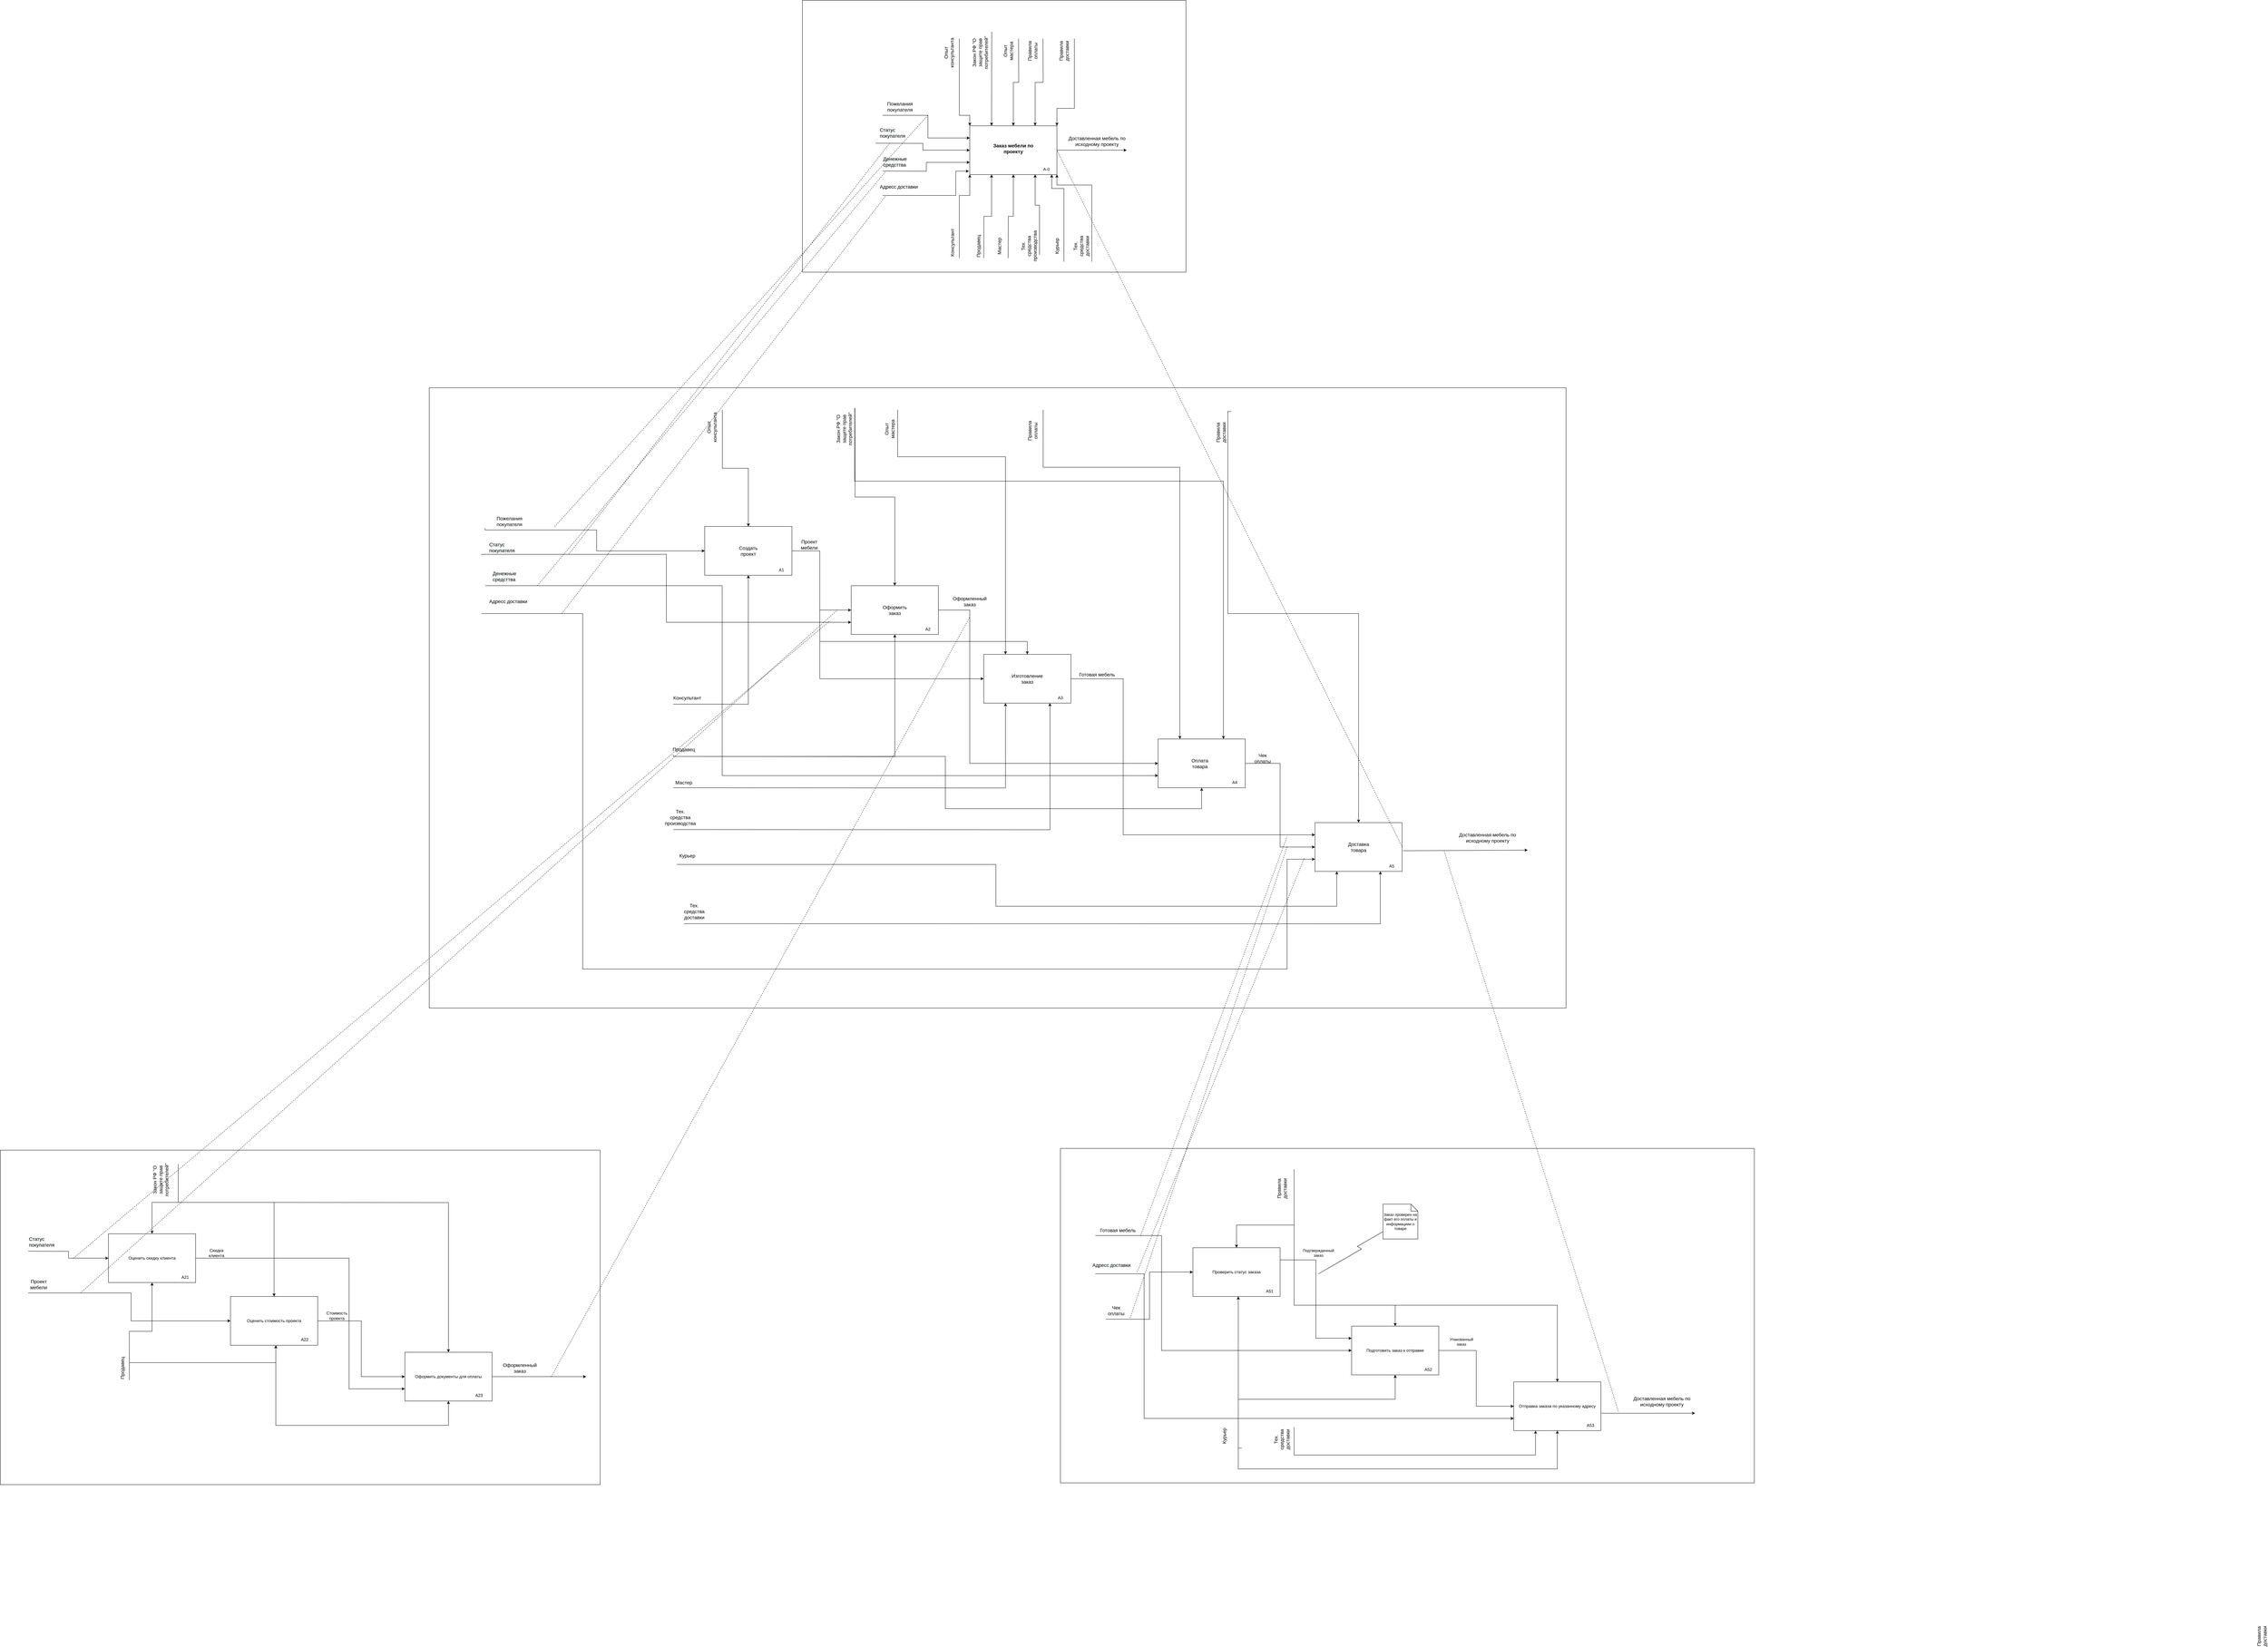 <mxfile version="17.1.3" type="github">
  <diagram id="f18A5wNA2KFybCveOD7d" name="Страница 1">
    <mxGraphModel dx="6826" dy="4059" grid="1" gridSize="10" guides="1" tooltips="1" connect="1" arrows="1" fold="1" page="1" pageScale="1" pageWidth="2336" pageHeight="1654" math="0" shadow="0">
      <root>
        <mxCell id="0" />
        <mxCell id="1" parent="0" />
        <mxCell id="X3EsQ4264umLRHrV6O9Y-74" value="" style="rounded=0;whiteSpace=wrap;html=1;fontSize=11;" parent="1" vertex="1">
          <mxGeometry x="1550" y="2135" width="1990" height="960" as="geometry" />
        </mxCell>
        <mxCell id="X3EsQ4264umLRHrV6O9Y-1" value="" style="rounded=0;whiteSpace=wrap;html=1;fontSize=11;" parent="1" vertex="1">
          <mxGeometry x="810" y="-1160" width="1100" height="780" as="geometry" />
        </mxCell>
        <mxCell id="X3EsQ4264umLRHrV6O9Y-2" value="" style="rounded=0;whiteSpace=wrap;html=1;fontSize=11;" parent="1" vertex="1">
          <mxGeometry x="-260" y="-48" width="3260" height="1780" as="geometry" />
        </mxCell>
        <mxCell id="X3EsQ4264umLRHrV6O9Y-33" value="" style="rounded=0;whiteSpace=wrap;html=1;fontSize=11;" parent="1" vertex="1">
          <mxGeometry x="-1490" y="2140" width="1720" height="960" as="geometry" />
        </mxCell>
        <mxCell id="BAuMj_wbTUl4ss61GLY4-1" value="" style="rounded=0;whiteSpace=wrap;html=1;" parent="1" vertex="1">
          <mxGeometry x="1290" y="-800" width="250" height="140" as="geometry" />
        </mxCell>
        <mxCell id="BAuMj_wbTUl4ss61GLY4-2" value="A-0" style="text;html=1;strokeColor=none;fillColor=none;align=center;verticalAlign=middle;whiteSpace=wrap;rounded=0;" parent="1" vertex="1">
          <mxGeometry x="1480" y="-690" width="60" height="30" as="geometry" />
        </mxCell>
        <mxCell id="BAuMj_wbTUl4ss61GLY4-3" value="&lt;b&gt;&lt;font style=&quot;font-size: 14px&quot;&gt;Заказ мебели по проекту&lt;/font&gt;&lt;/b&gt;" style="text;html=1;strokeColor=none;fillColor=none;align=center;verticalAlign=middle;whiteSpace=wrap;rounded=0;" parent="1" vertex="1">
          <mxGeometry x="1330" y="-750" width="170" height="30" as="geometry" />
        </mxCell>
        <mxCell id="BAuMj_wbTUl4ss61GLY4-4" value="" style="endArrow=classic;html=1;rounded=0;fontSize=14;edgeStyle=orthogonalEdgeStyle;entryX=0;entryY=0.5;entryDx=0;entryDy=0;" parent="1" target="BAuMj_wbTUl4ss61GLY4-22" edge="1">
          <mxGeometry width="50" height="50" relative="1" as="geometry">
            <mxPoint x="-100" y="355" as="sourcePoint" />
            <mxPoint x="450" y="440" as="targetPoint" />
            <Array as="points">
              <mxPoint x="-100" y="360" />
              <mxPoint x="220" y="360" />
              <mxPoint x="220" y="420" />
            </Array>
          </mxGeometry>
        </mxCell>
        <mxCell id="BAuMj_wbTUl4ss61GLY4-5" value="Пожелания покупателя" style="text;html=1;strokeColor=none;fillColor=none;align=center;verticalAlign=middle;whiteSpace=wrap;rounded=0;fontSize=14;" parent="1" vertex="1">
          <mxGeometry x="-70" y="320" width="80" height="30" as="geometry" />
        </mxCell>
        <mxCell id="BAuMj_wbTUl4ss61GLY4-6" value="" style="endArrow=classic;html=1;rounded=0;fontSize=14;entryX=0;entryY=0.75;entryDx=0;entryDy=0;edgeStyle=orthogonalEdgeStyle;" parent="1" target="BAuMj_wbTUl4ss61GLY4-28" edge="1">
          <mxGeometry width="50" height="50" relative="1" as="geometry">
            <mxPoint x="-100" y="520" as="sourcePoint" />
            <mxPoint x="30" y="520" as="targetPoint" />
            <Array as="points">
              <mxPoint x="580" y="520" />
              <mxPoint x="580" y="1065" />
            </Array>
          </mxGeometry>
        </mxCell>
        <mxCell id="BAuMj_wbTUl4ss61GLY4-7" value="&lt;span style=&quot;color: rgb(0 , 0 , 0) ; font-family: &amp;#34;helvetica&amp;#34; ; font-size: 14px ; font-style: normal ; font-weight: 400 ; letter-spacing: normal ; text-align: center ; text-indent: 0px ; text-transform: none ; word-spacing: 0px ; background-color: rgb(248 , 249 , 250) ; display: inline ; float: none&quot;&gt;Денежные средсттва&lt;/span&gt;" style="text;whiteSpace=wrap;html=1;fontSize=14;" parent="1" vertex="1">
          <mxGeometry x="-80" y="470" width="120" height="30" as="geometry" />
        </mxCell>
        <mxCell id="BAuMj_wbTUl4ss61GLY4-8" value="" style="endArrow=classic;html=1;rounded=0;fontSize=14;entryX=0.5;entryY=1;entryDx=0;entryDy=0;edgeStyle=orthogonalEdgeStyle;" parent="1" target="BAuMj_wbTUl4ss61GLY4-23" edge="1">
          <mxGeometry width="50" height="50" relative="1" as="geometry">
            <mxPoint x="440" y="1010" as="sourcePoint" />
            <mxPoint x="488" y="920" as="targetPoint" />
          </mxGeometry>
        </mxCell>
        <mxCell id="BAuMj_wbTUl4ss61GLY4-9" value="Продавец" style="text;html=1;strokeColor=none;fillColor=none;align=center;verticalAlign=middle;whiteSpace=wrap;rounded=0;fontSize=14;rotation=0;" parent="1" vertex="1">
          <mxGeometry x="440" y="975" width="60" height="30" as="geometry" />
        </mxCell>
        <mxCell id="BAuMj_wbTUl4ss61GLY4-10" value="Мастер" style="text;html=1;strokeColor=none;fillColor=none;align=center;verticalAlign=middle;whiteSpace=wrap;rounded=0;fontSize=14;rotation=0;" parent="1" vertex="1">
          <mxGeometry x="440" y="1070" width="60" height="30" as="geometry" />
        </mxCell>
        <mxCell id="BAuMj_wbTUl4ss61GLY4-11" value="" style="endArrow=classic;html=1;rounded=0;fontSize=14;entryX=0.25;entryY=1;entryDx=0;entryDy=0;edgeStyle=orthogonalEdgeStyle;" parent="1" target="BAuMj_wbTUl4ss61GLY4-24" edge="1">
          <mxGeometry width="50" height="50" relative="1" as="geometry">
            <mxPoint x="440" y="1100" as="sourcePoint" />
            <mxPoint x="480" y="1070" as="targetPoint" />
          </mxGeometry>
        </mxCell>
        <mxCell id="BAuMj_wbTUl4ss61GLY4-13" value="" style="endArrow=classic;html=1;rounded=0;fontSize=14;entryX=0.25;entryY=1;entryDx=0;entryDy=0;edgeStyle=orthogonalEdgeStyle;" parent="1" target="BAuMj_wbTUl4ss61GLY4-67" edge="1">
          <mxGeometry width="50" height="50" relative="1" as="geometry">
            <mxPoint x="450" y="1320" as="sourcePoint" />
            <mxPoint x="860" y="1370" as="targetPoint" />
            <Array as="points">
              <mxPoint x="1365" y="1320" />
              <mxPoint x="1365" y="1440" />
              <mxPoint x="2343" y="1440" />
            </Array>
          </mxGeometry>
        </mxCell>
        <mxCell id="BAuMj_wbTUl4ss61GLY4-14" value="Курьер" style="text;html=1;strokeColor=none;fillColor=none;align=center;verticalAlign=middle;whiteSpace=wrap;rounded=0;fontSize=14;rotation=0;" parent="1" vertex="1">
          <mxGeometry x="450" y="1280" width="60" height="30" as="geometry" />
        </mxCell>
        <mxCell id="BAuMj_wbTUl4ss61GLY4-18" value="" style="endArrow=classic;html=1;rounded=0;fontSize=14;entryX=0.25;entryY=0;entryDx=0;entryDy=0;edgeStyle=orthogonalEdgeStyle;" parent="1" target="BAuMj_wbTUl4ss61GLY4-24" edge="1">
          <mxGeometry width="50" height="50" relative="1" as="geometry">
            <mxPoint x="1083" y="15" as="sourcePoint" />
            <mxPoint x="1082.5" y="115" as="targetPoint" />
            <Array as="points">
              <mxPoint x="1083" y="150" />
              <mxPoint x="1393" y="150" />
            </Array>
          </mxGeometry>
        </mxCell>
        <mxCell id="BAuMj_wbTUl4ss61GLY4-19" value="Опыт мастера" style="text;html=1;strokeColor=none;fillColor=none;align=center;verticalAlign=middle;whiteSpace=wrap;rounded=0;fontSize=14;rotation=270;" parent="1" vertex="1">
          <mxGeometry x="1030" y="55" width="60" height="30" as="geometry" />
        </mxCell>
        <mxCell id="BAuMj_wbTUl4ss61GLY4-20" value="" style="endArrow=classic;html=1;rounded=0;fontSize=14;exitX=1.011;exitY=0.576;exitDx=0;exitDy=0;exitPerimeter=0;" parent="1" source="BAuMj_wbTUl4ss61GLY4-67" edge="1">
          <mxGeometry width="50" height="50" relative="1" as="geometry">
            <mxPoint x="2790" y="1278.89" as="sourcePoint" />
            <mxPoint x="2890" y="1278.89" as="targetPoint" />
          </mxGeometry>
        </mxCell>
        <mxCell id="BAuMj_wbTUl4ss61GLY4-21" value="Доставленная мебель по исходному проекту" style="text;html=1;strokeColor=none;fillColor=none;align=center;verticalAlign=middle;whiteSpace=wrap;rounded=0;fontSize=14;" parent="1" vertex="1">
          <mxGeometry x="2680" y="1228.89" width="190" height="28.33" as="geometry" />
        </mxCell>
        <mxCell id="BAuMj_wbTUl4ss61GLY4-22" value="" style="rounded=0;whiteSpace=wrap;html=1;" parent="1" vertex="1">
          <mxGeometry x="530" y="350" width="250" height="140" as="geometry" />
        </mxCell>
        <mxCell id="BAuMj_wbTUl4ss61GLY4-23" value="" style="rounded=0;whiteSpace=wrap;html=1;" parent="1" vertex="1">
          <mxGeometry x="950" y="520" width="250" height="140" as="geometry" />
        </mxCell>
        <mxCell id="BAuMj_wbTUl4ss61GLY4-24" value="" style="rounded=0;whiteSpace=wrap;html=1;" parent="1" vertex="1">
          <mxGeometry x="1330" y="717" width="250" height="140" as="geometry" />
        </mxCell>
        <mxCell id="BAuMj_wbTUl4ss61GLY4-25" value="A1" style="text;html=1;strokeColor=none;fillColor=none;align=center;verticalAlign=middle;whiteSpace=wrap;rounded=0;" parent="1" vertex="1">
          <mxGeometry x="720" y="460" width="60" height="30" as="geometry" />
        </mxCell>
        <mxCell id="BAuMj_wbTUl4ss61GLY4-26" value="A2" style="text;html=1;strokeColor=none;fillColor=none;align=center;verticalAlign=middle;whiteSpace=wrap;rounded=0;" parent="1" vertex="1">
          <mxGeometry x="1140" y="630" width="60" height="30" as="geometry" />
        </mxCell>
        <mxCell id="BAuMj_wbTUl4ss61GLY4-27" value="A3" style="text;html=1;strokeColor=none;fillColor=none;align=center;verticalAlign=middle;whiteSpace=wrap;rounded=0;" parent="1" vertex="1">
          <mxGeometry x="1520" y="827" width="60" height="30" as="geometry" />
        </mxCell>
        <mxCell id="BAuMj_wbTUl4ss61GLY4-28" value="" style="rounded=0;whiteSpace=wrap;html=1;" parent="1" vertex="1">
          <mxGeometry x="1830" y="960" width="250" height="140" as="geometry" />
        </mxCell>
        <mxCell id="BAuMj_wbTUl4ss61GLY4-29" value="A4" style="text;html=1;strokeColor=none;fillColor=none;align=center;verticalAlign=middle;whiteSpace=wrap;rounded=0;" parent="1" vertex="1">
          <mxGeometry x="2020" y="1070" width="60" height="30" as="geometry" />
        </mxCell>
        <mxCell id="BAuMj_wbTUl4ss61GLY4-31" value="" style="endArrow=classic;html=1;rounded=0;fontSize=14;entryX=0;entryY=0.75;entryDx=0;entryDy=0;edgeStyle=orthogonalEdgeStyle;" parent="1" target="BAuMj_wbTUl4ss61GLY4-23" edge="1">
          <mxGeometry width="50" height="50" relative="1" as="geometry">
            <mxPoint x="-110" y="431.79" as="sourcePoint" />
            <mxPoint x="20" y="431.79" as="targetPoint" />
            <Array as="points">
              <mxPoint x="-110" y="430" />
              <mxPoint x="420" y="430" />
              <mxPoint x="420" y="625" />
            </Array>
          </mxGeometry>
        </mxCell>
        <mxCell id="BAuMj_wbTUl4ss61GLY4-32" value="&lt;span style=&quot;color: rgb(0 , 0 , 0) ; font-family: &amp;#34;helvetica&amp;#34; ; font-size: 14px ; font-style: normal ; font-weight: 400 ; letter-spacing: normal ; text-align: center ; text-indent: 0px ; text-transform: none ; word-spacing: 0px ; background-color: rgb(248 , 249 , 250) ; display: inline ; float: none&quot;&gt;Статус покупателя&lt;/span&gt;" style="text;whiteSpace=wrap;html=1;fontSize=14;" parent="1" vertex="1">
          <mxGeometry x="-90" y="386.79" width="120" height="30" as="geometry" />
        </mxCell>
        <mxCell id="BAuMj_wbTUl4ss61GLY4-33" value="Создать проект" style="text;html=1;strokeColor=none;fillColor=none;align=center;verticalAlign=middle;whiteSpace=wrap;rounded=0;fontSize=14;" parent="1" vertex="1">
          <mxGeometry x="625" y="405" width="60" height="30" as="geometry" />
        </mxCell>
        <mxCell id="BAuMj_wbTUl4ss61GLY4-34" value="Консультант" style="text;html=1;strokeColor=none;fillColor=none;align=center;verticalAlign=middle;whiteSpace=wrap;rounded=0;fontSize=14;rotation=0;" parent="1" vertex="1">
          <mxGeometry x="450" y="827" width="60" height="30" as="geometry" />
        </mxCell>
        <mxCell id="BAuMj_wbTUl4ss61GLY4-35" value="" style="endArrow=classic;html=1;rounded=0;fontSize=14;entryX=0.5;entryY=1;entryDx=0;entryDy=0;edgeStyle=orthogonalEdgeStyle;" parent="1" target="BAuMj_wbTUl4ss61GLY4-22" edge="1">
          <mxGeometry width="50" height="50" relative="1" as="geometry">
            <mxPoint x="440" y="860" as="sourcePoint" />
            <mxPoint x="450" y="670" as="targetPoint" />
            <Array as="points">
              <mxPoint x="450" y="860" />
              <mxPoint x="655" y="860" />
            </Array>
          </mxGeometry>
        </mxCell>
        <mxCell id="BAuMj_wbTUl4ss61GLY4-36" value="Опыт консультанта" style="text;html=1;strokeColor=none;fillColor=none;align=center;verticalAlign=middle;whiteSpace=wrap;rounded=0;fontSize=14;rotation=270;" parent="1" vertex="1">
          <mxGeometry x="520" y="50" width="60" height="30" as="geometry" />
        </mxCell>
        <mxCell id="BAuMj_wbTUl4ss61GLY4-37" value="" style="endArrow=classic;html=1;rounded=0;fontSize=14;entryX=0.5;entryY=0;entryDx=0;entryDy=0;edgeStyle=orthogonalEdgeStyle;" parent="1" target="BAuMj_wbTUl4ss61GLY4-22" edge="1">
          <mxGeometry width="50" height="50" relative="1" as="geometry">
            <mxPoint x="580.5" y="15" as="sourcePoint" />
            <mxPoint x="580" y="115" as="targetPoint" />
            <Array as="points">
              <mxPoint x="580" y="183" />
              <mxPoint x="655" y="183" />
            </Array>
          </mxGeometry>
        </mxCell>
        <mxCell id="BAuMj_wbTUl4ss61GLY4-38" value="" style="endArrow=classic;html=1;rounded=0;fontSize=14;exitX=1;exitY=0.5;exitDx=0;exitDy=0;entryX=0;entryY=0.5;entryDx=0;entryDy=0;edgeStyle=orthogonalEdgeStyle;" parent="1" source="BAuMj_wbTUl4ss61GLY4-22" target="BAuMj_wbTUl4ss61GLY4-23" edge="1">
          <mxGeometry width="50" height="50" relative="1" as="geometry">
            <mxPoint x="510" y="530" as="sourcePoint" />
            <mxPoint x="940" y="420" as="targetPoint" />
            <Array as="points">
              <mxPoint x="860" y="420" />
              <mxPoint x="860" y="590" />
            </Array>
          </mxGeometry>
        </mxCell>
        <mxCell id="BAuMj_wbTUl4ss61GLY4-40" value="Проект мебели" style="text;html=1;strokeColor=none;fillColor=none;align=center;verticalAlign=middle;whiteSpace=wrap;rounded=0;fontSize=14;" parent="1" vertex="1">
          <mxGeometry x="800" y="386.79" width="60" height="30" as="geometry" />
        </mxCell>
        <mxCell id="BAuMj_wbTUl4ss61GLY4-41" value="" style="endArrow=classic;html=1;rounded=0;fontSize=14;entryX=0;entryY=0.75;entryDx=0;entryDy=0;edgeStyle=orthogonalEdgeStyle;" parent="1" target="BAuMj_wbTUl4ss61GLY4-67" edge="1">
          <mxGeometry width="50" height="50" relative="1" as="geometry">
            <mxPoint x="-110" y="600" as="sourcePoint" />
            <mxPoint x="1980" y="1320" as="targetPoint" />
            <Array as="points">
              <mxPoint x="180" y="600" />
              <mxPoint x="180" y="1620" />
              <mxPoint x="2200" y="1620" />
              <mxPoint x="2200" y="1305" />
            </Array>
          </mxGeometry>
        </mxCell>
        <mxCell id="BAuMj_wbTUl4ss61GLY4-42" value="&lt;span style=&quot;color: rgb(0 , 0 , 0) ; font-family: &amp;#34;helvetica&amp;#34; ; font-size: 14px ; font-style: normal ; font-weight: 400 ; letter-spacing: normal ; text-align: center ; text-indent: 0px ; text-transform: none ; word-spacing: 0px ; background-color: rgb(248 , 249 , 250) ; display: inline ; float: none&quot;&gt;Адресс доставки&lt;/span&gt;" style="text;whiteSpace=wrap;html=1;fontSize=14;" parent="1" vertex="1">
          <mxGeometry x="-90" y="550" width="120" height="30" as="geometry" />
        </mxCell>
        <mxCell id="BAuMj_wbTUl4ss61GLY4-43" value="" style="endArrow=classic;html=1;rounded=0;fontSize=14;entryX=0.75;entryY=1;entryDx=0;entryDy=0;edgeStyle=orthogonalEdgeStyle;" parent="1" target="BAuMj_wbTUl4ss61GLY4-67" edge="1">
          <mxGeometry width="50" height="50" relative="1" as="geometry">
            <mxPoint x="470" y="1490" as="sourcePoint" />
            <mxPoint x="1080" y="1560" as="targetPoint" />
          </mxGeometry>
        </mxCell>
        <mxCell id="BAuMj_wbTUl4ss61GLY4-44" value="Тех. средства доставки&lt;br&gt;" style="text;html=1;strokeColor=none;fillColor=none;align=center;verticalAlign=middle;whiteSpace=wrap;rounded=0;fontSize=14;rotation=0;" parent="1" vertex="1">
          <mxGeometry x="470" y="1440" width="60" height="30" as="geometry" />
        </mxCell>
        <mxCell id="BAuMj_wbTUl4ss61GLY4-45" value="Тех. средства производства" style="text;html=1;strokeColor=none;fillColor=none;align=center;verticalAlign=middle;whiteSpace=wrap;rounded=0;fontSize=14;rotation=0;" parent="1" vertex="1">
          <mxGeometry x="430" y="1170" width="60" height="30" as="geometry" />
        </mxCell>
        <mxCell id="BAuMj_wbTUl4ss61GLY4-46" value="" style="endArrow=classic;html=1;rounded=0;fontSize=14;entryX=0;entryY=1;entryDx=0;entryDy=0;edgeStyle=orthogonalEdgeStyle;" parent="1" target="BAuMj_wbTUl4ss61GLY4-27" edge="1">
          <mxGeometry width="50" height="50" relative="1" as="geometry">
            <mxPoint x="440" y="1220" as="sourcePoint" />
            <mxPoint x="490" y="1130" as="targetPoint" />
          </mxGeometry>
        </mxCell>
        <mxCell id="BAuMj_wbTUl4ss61GLY4-47" value="Оформить заказ" style="text;html=1;strokeColor=none;fillColor=none;align=center;verticalAlign=middle;whiteSpace=wrap;rounded=0;fontSize=14;" parent="1" vertex="1">
          <mxGeometry x="1045" y="575" width="60" height="30" as="geometry" />
        </mxCell>
        <mxCell id="BAuMj_wbTUl4ss61GLY4-50" value="Правила доставки" style="text;html=1;strokeColor=none;fillColor=none;align=center;verticalAlign=middle;whiteSpace=wrap;rounded=0;fontSize=14;rotation=270;" parent="1" vertex="1">
          <mxGeometry x="1980" y="65" width="60" height="30" as="geometry" />
        </mxCell>
        <mxCell id="BAuMj_wbTUl4ss61GLY4-52" value="" style="endArrow=classic;html=1;rounded=0;fontSize=14;entryX=0.5;entryY=0;entryDx=0;entryDy=0;edgeStyle=orthogonalEdgeStyle;" parent="1" target="BAuMj_wbTUl4ss61GLY4-67" edge="1">
          <mxGeometry width="50" height="50" relative="1" as="geometry">
            <mxPoint x="2040.5" y="20" as="sourcePoint" />
            <mxPoint x="2040" y="120" as="targetPoint" />
            <Array as="points">
              <mxPoint x="2030" y="20" />
              <mxPoint x="2030" y="600" />
              <mxPoint x="2405" y="600" />
            </Array>
          </mxGeometry>
        </mxCell>
        <mxCell id="BAuMj_wbTUl4ss61GLY4-54" value="Правила оплаты" style="text;html=1;strokeColor=none;fillColor=none;align=center;verticalAlign=middle;whiteSpace=wrap;rounded=0;fontSize=14;rotation=270;" parent="1" vertex="1">
          <mxGeometry x="1440" y="60" width="60" height="30" as="geometry" />
        </mxCell>
        <mxCell id="BAuMj_wbTUl4ss61GLY4-55" value="" style="endArrow=classic;html=1;rounded=0;fontSize=14;entryX=0.25;entryY=0;entryDx=0;entryDy=0;edgeStyle=orthogonalEdgeStyle;" parent="1" target="BAuMj_wbTUl4ss61GLY4-28" edge="1">
          <mxGeometry width="50" height="50" relative="1" as="geometry">
            <mxPoint x="1500.5" y="15" as="sourcePoint" />
            <mxPoint x="1500" y="115" as="targetPoint" />
            <Array as="points">
              <mxPoint x="1500" y="180" />
              <mxPoint x="1893" y="180" />
            </Array>
          </mxGeometry>
        </mxCell>
        <mxCell id="BAuMj_wbTUl4ss61GLY4-56" value="&lt;h1 style=&quot;font-size: inherit ; font-weight: inherit ; margin: 0.67em 0px ; font-family: &amp;#34;pt sans&amp;#34; , sans-serif ; background-color: rgb(255 , 255 , 255)&quot;&gt;Закон РФ &quot;О защите прав потребителей&quot;&lt;/h1&gt;" style="text;html=1;strokeColor=none;fillColor=none;align=center;verticalAlign=middle;whiteSpace=wrap;rounded=0;fontSize=14;rotation=270;" parent="1" vertex="1">
          <mxGeometry x="900" y="55" width="60" height="30" as="geometry" />
        </mxCell>
        <mxCell id="BAuMj_wbTUl4ss61GLY4-57" value="" style="endArrow=classic;html=1;rounded=0;fontSize=14;entryX=0.5;entryY=0;entryDx=0;entryDy=0;edgeStyle=orthogonalEdgeStyle;" parent="1" target="BAuMj_wbTUl4ss61GLY4-23" edge="1">
          <mxGeometry width="50" height="50" relative="1" as="geometry">
            <mxPoint x="960.5" y="10" as="sourcePoint" />
            <mxPoint x="960" y="110" as="targetPoint" />
          </mxGeometry>
        </mxCell>
        <mxCell id="BAuMj_wbTUl4ss61GLY4-58" value="" style="endArrow=classic;html=1;rounded=0;fontSize=14;exitX=1;exitY=0.5;exitDx=0;exitDy=0;entryX=0;entryY=0.5;entryDx=0;entryDy=0;edgeStyle=orthogonalEdgeStyle;" parent="1" source="BAuMj_wbTUl4ss61GLY4-23" target="BAuMj_wbTUl4ss61GLY4-28" edge="1">
          <mxGeometry width="50" height="50" relative="1" as="geometry">
            <mxPoint x="1070" y="700" as="sourcePoint" />
            <mxPoint x="1460" y="590" as="targetPoint" />
            <Array as="points">
              <mxPoint x="1290" y="590" />
              <mxPoint x="1290" y="1030" />
            </Array>
          </mxGeometry>
        </mxCell>
        <mxCell id="BAuMj_wbTUl4ss61GLY4-59" value="Оформленный заказ" style="text;html=1;strokeColor=none;fillColor=none;align=center;verticalAlign=middle;whiteSpace=wrap;rounded=0;fontSize=14;" parent="1" vertex="1">
          <mxGeometry x="1230" y="550" width="120" height="30" as="geometry" />
        </mxCell>
        <mxCell id="BAuMj_wbTUl4ss61GLY4-60" value="" style="endArrow=classic;html=1;rounded=0;fontSize=14;entryX=0.5;entryY=0;entryDx=0;entryDy=0;exitX=1;exitY=0.5;exitDx=0;exitDy=0;edgeStyle=orthogonalEdgeStyle;" parent="1" source="BAuMj_wbTUl4ss61GLY4-22" target="BAuMj_wbTUl4ss61GLY4-24" edge="1">
          <mxGeometry width="50" height="50" relative="1" as="geometry">
            <mxPoint x="1330" y="690" as="sourcePoint" />
            <mxPoint x="1380" y="640" as="targetPoint" />
            <Array as="points">
              <mxPoint x="860" y="420" />
              <mxPoint x="860" y="680" />
              <mxPoint x="1455" y="680" />
            </Array>
          </mxGeometry>
        </mxCell>
        <mxCell id="BAuMj_wbTUl4ss61GLY4-61" value="Изготовление заказ" style="text;html=1;strokeColor=none;fillColor=none;align=center;verticalAlign=middle;whiteSpace=wrap;rounded=0;fontSize=14;" parent="1" vertex="1">
          <mxGeometry x="1425" y="772" width="60" height="30" as="geometry" />
        </mxCell>
        <mxCell id="BAuMj_wbTUl4ss61GLY4-62" value="" style="endArrow=classic;html=1;rounded=0;fontSize=14;exitX=1;exitY=0.5;exitDx=0;exitDy=0;entryX=0;entryY=0.25;entryDx=0;entryDy=0;edgeStyle=orthogonalEdgeStyle;" parent="1" source="BAuMj_wbTUl4ss61GLY4-24" target="BAuMj_wbTUl4ss61GLY4-67" edge="1">
          <mxGeometry width="50" height="50" relative="1" as="geometry">
            <mxPoint x="1590" y="830" as="sourcePoint" />
            <mxPoint x="1760" y="787" as="targetPoint" />
            <Array as="points">
              <mxPoint x="1730" y="787" />
              <mxPoint x="1730" y="1235" />
            </Array>
          </mxGeometry>
        </mxCell>
        <mxCell id="BAuMj_wbTUl4ss61GLY4-63" value="Готовая мебель" style="text;html=1;strokeColor=none;fillColor=none;align=center;verticalAlign=middle;whiteSpace=wrap;rounded=0;fontSize=14;" parent="1" vertex="1">
          <mxGeometry x="1590" y="760" width="130" height="30" as="geometry" />
        </mxCell>
        <mxCell id="BAuMj_wbTUl4ss61GLY4-64" value="Оплата товара" style="text;html=1;strokeColor=none;fillColor=none;align=center;verticalAlign=middle;whiteSpace=wrap;rounded=0;fontSize=14;" parent="1" vertex="1">
          <mxGeometry x="1920" y="1015" width="60" height="30" as="geometry" />
        </mxCell>
        <mxCell id="BAuMj_wbTUl4ss61GLY4-66" value="" style="endArrow=classic;html=1;rounded=0;fontSize=14;entryX=0.5;entryY=1;entryDx=0;entryDy=0;exitX=0;exitY=1;exitDx=0;exitDy=0;edgeStyle=orthogonalEdgeStyle;" parent="1" source="BAuMj_wbTUl4ss61GLY4-9" target="BAuMj_wbTUl4ss61GLY4-28" edge="1">
          <mxGeometry width="50" height="50" relative="1" as="geometry">
            <mxPoint x="1190" y="1030" as="sourcePoint" />
            <mxPoint x="1240" y="980" as="targetPoint" />
            <Array as="points">
              <mxPoint x="440" y="1010" />
              <mxPoint x="1220" y="1010" />
              <mxPoint x="1220" y="1160" />
              <mxPoint x="1955" y="1160" />
            </Array>
          </mxGeometry>
        </mxCell>
        <mxCell id="BAuMj_wbTUl4ss61GLY4-67" value="" style="rounded=0;whiteSpace=wrap;html=1;" parent="1" vertex="1">
          <mxGeometry x="2280" y="1200" width="250" height="140" as="geometry" />
        </mxCell>
        <mxCell id="BAuMj_wbTUl4ss61GLY4-68" value="A5" style="text;html=1;strokeColor=none;fillColor=none;align=center;verticalAlign=middle;whiteSpace=wrap;rounded=0;" parent="1" vertex="1">
          <mxGeometry x="2470" y="1310" width="60" height="30" as="geometry" />
        </mxCell>
        <mxCell id="BAuMj_wbTUl4ss61GLY4-69" value="Доставка товара" style="text;html=1;strokeColor=none;fillColor=none;align=center;verticalAlign=middle;whiteSpace=wrap;rounded=0;fontSize=14;" parent="1" vertex="1">
          <mxGeometry x="2375" y="1255" width="60" height="30" as="geometry" />
        </mxCell>
        <mxCell id="BAuMj_wbTUl4ss61GLY4-70" value="" style="endArrow=classic;html=1;rounded=0;fontSize=14;entryX=0;entryY=0.5;entryDx=0;entryDy=0;exitX=1;exitY=0.5;exitDx=0;exitDy=0;edgeStyle=orthogonalEdgeStyle;" parent="1" source="BAuMj_wbTUl4ss61GLY4-28" target="BAuMj_wbTUl4ss61GLY4-67" edge="1">
          <mxGeometry width="50" height="50" relative="1" as="geometry">
            <mxPoint x="2070" y="1150" as="sourcePoint" />
            <mxPoint x="2120" y="1100" as="targetPoint" />
          </mxGeometry>
        </mxCell>
        <mxCell id="BAuMj_wbTUl4ss61GLY4-71" value="Чек оплаты" style="text;html=1;strokeColor=none;fillColor=none;align=center;verticalAlign=middle;whiteSpace=wrap;rounded=0;fontSize=14;" parent="1" vertex="1">
          <mxGeometry x="2100" y="1000" width="60" height="30" as="geometry" />
        </mxCell>
        <mxCell id="BAuMj_wbTUl4ss61GLY4-73" value="Пожелания покупателя" style="text;html=1;strokeColor=none;fillColor=none;align=center;verticalAlign=middle;whiteSpace=wrap;rounded=0;fontSize=14;" parent="1" vertex="1">
          <mxGeometry x="1050" y="-870" width="80" height="30" as="geometry" />
        </mxCell>
        <mxCell id="BAuMj_wbTUl4ss61GLY4-74" value="&lt;span style=&quot;color: rgb(0 , 0 , 0) ; font-family: &amp;#34;helvetica&amp;#34; ; font-size: 14px ; font-style: normal ; font-weight: 400 ; letter-spacing: normal ; text-align: center ; text-indent: 0px ; text-transform: none ; word-spacing: 0px ; background-color: rgb(248 , 249 , 250) ; display: inline ; float: none&quot;&gt;Денежные средсттва&lt;/span&gt;" style="text;whiteSpace=wrap;html=1;fontSize=14;" parent="1" vertex="1">
          <mxGeometry x="1040" y="-720" width="120" height="30" as="geometry" />
        </mxCell>
        <mxCell id="BAuMj_wbTUl4ss61GLY4-75" value="&lt;span style=&quot;color: rgb(0 , 0 , 0) ; font-family: &amp;#34;helvetica&amp;#34; ; font-size: 14px ; font-style: normal ; font-weight: 400 ; letter-spacing: normal ; text-align: center ; text-indent: 0px ; text-transform: none ; word-spacing: 0px ; background-color: rgb(248 , 249 , 250) ; display: inline ; float: none&quot;&gt;Статус покупателя&lt;/span&gt;" style="text;whiteSpace=wrap;html=1;fontSize=14;" parent="1" vertex="1">
          <mxGeometry x="1030" y="-803.21" width="120" height="30" as="geometry" />
        </mxCell>
        <mxCell id="BAuMj_wbTUl4ss61GLY4-76" value="&lt;span style=&quot;color: rgb(0 , 0 , 0) ; font-family: &amp;#34;helvetica&amp;#34; ; font-size: 14px ; font-style: normal ; font-weight: 400 ; letter-spacing: normal ; text-align: center ; text-indent: 0px ; text-transform: none ; word-spacing: 0px ; background-color: rgb(248 , 249 , 250) ; display: inline ; float: none&quot;&gt;Адресс доставки&lt;/span&gt;" style="text;whiteSpace=wrap;html=1;fontSize=14;" parent="1" vertex="1">
          <mxGeometry x="1030" y="-640" width="120" height="30" as="geometry" />
        </mxCell>
        <mxCell id="BAuMj_wbTUl4ss61GLY4-77" value="" style="endArrow=classic;html=1;rounded=0;fontSize=14;entryX=0;entryY=0.25;entryDx=0;entryDy=0;edgeStyle=orthogonalEdgeStyle;" parent="1" target="BAuMj_wbTUl4ss61GLY4-1" edge="1">
          <mxGeometry width="50" height="50" relative="1" as="geometry">
            <mxPoint x="1040" y="-830" as="sourcePoint" />
            <mxPoint x="1340" y="-760" as="targetPoint" />
            <Array as="points">
              <mxPoint x="1170" y="-830" />
              <mxPoint x="1170" y="-765" />
            </Array>
          </mxGeometry>
        </mxCell>
        <mxCell id="BAuMj_wbTUl4ss61GLY4-78" value="" style="endArrow=classic;html=1;rounded=0;fontSize=14;entryX=0;entryY=0.5;entryDx=0;entryDy=0;edgeStyle=orthogonalEdgeStyle;" parent="1" target="BAuMj_wbTUl4ss61GLY4-1" edge="1">
          <mxGeometry width="50" height="50" relative="1" as="geometry">
            <mxPoint x="1020" y="-750" as="sourcePoint" />
            <mxPoint x="1340" y="-760" as="targetPoint" />
          </mxGeometry>
        </mxCell>
        <mxCell id="BAuMj_wbTUl4ss61GLY4-79" value="" style="endArrow=classic;html=1;rounded=0;fontSize=14;entryX=0;entryY=0.75;entryDx=0;entryDy=0;edgeStyle=orthogonalEdgeStyle;" parent="1" target="BAuMj_wbTUl4ss61GLY4-1" edge="1">
          <mxGeometry width="50" height="50" relative="1" as="geometry">
            <mxPoint x="1040" y="-670" as="sourcePoint" />
            <mxPoint x="1340" y="-760" as="targetPoint" />
          </mxGeometry>
        </mxCell>
        <mxCell id="BAuMj_wbTUl4ss61GLY4-80" value="" style="endArrow=classic;html=1;rounded=0;fontSize=14;entryX=-0.009;entryY=0.93;entryDx=0;entryDy=0;entryPerimeter=0;edgeStyle=orthogonalEdgeStyle;" parent="1" target="BAuMj_wbTUl4ss61GLY4-1" edge="1">
          <mxGeometry width="50" height="50" relative="1" as="geometry">
            <mxPoint x="1040" y="-600" as="sourcePoint" />
            <mxPoint x="1300" y="-700" as="targetPoint" />
            <Array as="points">
              <mxPoint x="1250" y="-600" />
              <mxPoint x="1250" y="-670" />
            </Array>
          </mxGeometry>
        </mxCell>
        <mxCell id="BAuMj_wbTUl4ss61GLY4-81" value="Опыт мастера" style="text;html=1;strokeColor=none;fillColor=none;align=center;verticalAlign=middle;whiteSpace=wrap;rounded=0;fontSize=14;rotation=270;" parent="1" vertex="1">
          <mxGeometry x="1370" y="-1030" width="60" height="30" as="geometry" />
        </mxCell>
        <mxCell id="BAuMj_wbTUl4ss61GLY4-82" value="Опыт консультанта" style="text;html=1;strokeColor=none;fillColor=none;align=center;verticalAlign=middle;whiteSpace=wrap;rounded=0;fontSize=14;rotation=270;" parent="1" vertex="1">
          <mxGeometry x="1200" y="-1025" width="60" height="30" as="geometry" />
        </mxCell>
        <mxCell id="BAuMj_wbTUl4ss61GLY4-83" value="Правила доставки" style="text;html=1;strokeColor=none;fillColor=none;align=center;verticalAlign=middle;whiteSpace=wrap;rounded=0;fontSize=14;rotation=270;" parent="1" vertex="1">
          <mxGeometry x="1530" y="-1030" width="60" height="30" as="geometry" />
        </mxCell>
        <mxCell id="BAuMj_wbTUl4ss61GLY4-84" value="Правила оплаты" style="text;html=1;strokeColor=none;fillColor=none;align=center;verticalAlign=middle;whiteSpace=wrap;rounded=0;fontSize=14;rotation=270;" parent="1" vertex="1">
          <mxGeometry x="1440" y="-1030" width="60" height="30" as="geometry" />
        </mxCell>
        <mxCell id="BAuMj_wbTUl4ss61GLY4-85" value="&lt;h1 style=&quot;font-size: inherit ; font-weight: inherit ; margin: 0.67em 0px ; font-family: &amp;#34;pt sans&amp;#34; , sans-serif ; background-color: rgb(255 , 255 , 255)&quot;&gt;Закон РФ &quot;О защите прав потребителей&quot;&lt;/h1&gt;" style="text;html=1;strokeColor=none;fillColor=none;align=center;verticalAlign=middle;whiteSpace=wrap;rounded=0;fontSize=14;rotation=270;" parent="1" vertex="1">
          <mxGeometry x="1290" y="-1025" width="60" height="30" as="geometry" />
        </mxCell>
        <mxCell id="BAuMj_wbTUl4ss61GLY4-86" value="" style="endArrow=classic;html=1;rounded=0;fontSize=14;entryX=0;entryY=0;entryDx=0;entryDy=0;edgeStyle=orthogonalEdgeStyle;" parent="1" target="BAuMj_wbTUl4ss61GLY4-1" edge="1">
          <mxGeometry width="50" height="50" relative="1" as="geometry">
            <mxPoint x="1260" y="-1050" as="sourcePoint" />
            <mxPoint x="1450" y="-1000" as="targetPoint" />
            <Array as="points">
              <mxPoint x="1260" y="-1050" />
              <mxPoint x="1260" y="-830" />
              <mxPoint x="1290" y="-830" />
            </Array>
          </mxGeometry>
        </mxCell>
        <mxCell id="BAuMj_wbTUl4ss61GLY4-87" value="" style="endArrow=classic;html=1;rounded=0;fontSize=14;entryX=0.25;entryY=0;entryDx=0;entryDy=0;" parent="1" target="BAuMj_wbTUl4ss61GLY4-1" edge="1">
          <mxGeometry width="50" height="50" relative="1" as="geometry">
            <mxPoint x="1353" y="-1070" as="sourcePoint" />
            <mxPoint x="1450" y="-1000" as="targetPoint" />
          </mxGeometry>
        </mxCell>
        <mxCell id="BAuMj_wbTUl4ss61GLY4-88" value="" style="endArrow=classic;html=1;rounded=0;fontSize=14;entryX=0.5;entryY=0;entryDx=0;entryDy=0;edgeStyle=orthogonalEdgeStyle;" parent="1" target="BAuMj_wbTUl4ss61GLY4-1" edge="1">
          <mxGeometry width="50" height="50" relative="1" as="geometry">
            <mxPoint x="1430" y="-1050" as="sourcePoint" />
            <mxPoint x="1450" y="-1000" as="targetPoint" />
          </mxGeometry>
        </mxCell>
        <mxCell id="BAuMj_wbTUl4ss61GLY4-89" value="" style="endArrow=classic;html=1;rounded=0;fontSize=14;entryX=0.75;entryY=0;entryDx=0;entryDy=0;edgeStyle=orthogonalEdgeStyle;" parent="1" target="BAuMj_wbTUl4ss61GLY4-1" edge="1">
          <mxGeometry width="50" height="50" relative="1" as="geometry">
            <mxPoint x="1500" y="-1050" as="sourcePoint" />
            <mxPoint x="1450" y="-1000" as="targetPoint" />
          </mxGeometry>
        </mxCell>
        <mxCell id="BAuMj_wbTUl4ss61GLY4-90" value="" style="endArrow=classic;html=1;rounded=0;fontSize=14;entryX=1;entryY=0;entryDx=0;entryDy=0;edgeStyle=orthogonalEdgeStyle;" parent="1" target="BAuMj_wbTUl4ss61GLY4-1" edge="1">
          <mxGeometry width="50" height="50" relative="1" as="geometry">
            <mxPoint x="1590" y="-1050" as="sourcePoint" />
            <mxPoint x="1450" y="-1000" as="targetPoint" />
            <Array as="points">
              <mxPoint x="1590" y="-850" />
              <mxPoint x="1540" y="-850" />
            </Array>
          </mxGeometry>
        </mxCell>
        <mxCell id="BAuMj_wbTUl4ss61GLY4-91" value="Продавец" style="text;html=1;strokeColor=none;fillColor=none;align=center;verticalAlign=middle;whiteSpace=wrap;rounded=0;fontSize=14;rotation=-90;" parent="1" vertex="1">
          <mxGeometry x="1285" y="-470" width="60" height="30" as="geometry" />
        </mxCell>
        <mxCell id="BAuMj_wbTUl4ss61GLY4-92" value="Мастер" style="text;html=1;strokeColor=none;fillColor=none;align=center;verticalAlign=middle;whiteSpace=wrap;rounded=0;fontSize=14;rotation=-90;" parent="1" vertex="1">
          <mxGeometry x="1345" y="-470" width="60" height="30" as="geometry" />
        </mxCell>
        <mxCell id="BAuMj_wbTUl4ss61GLY4-93" value="Курьер" style="text;html=1;strokeColor=none;fillColor=none;align=center;verticalAlign=middle;whiteSpace=wrap;rounded=0;fontSize=14;rotation=-90;" parent="1" vertex="1">
          <mxGeometry x="1510" y="-470" width="60" height="30" as="geometry" />
        </mxCell>
        <mxCell id="BAuMj_wbTUl4ss61GLY4-94" value="Консультант" style="text;html=1;strokeColor=none;fillColor=none;align=center;verticalAlign=middle;whiteSpace=wrap;rounded=0;fontSize=14;rotation=270;" parent="1" vertex="1">
          <mxGeometry x="1210" y="-480" width="60" height="30" as="geometry" />
        </mxCell>
        <mxCell id="BAuMj_wbTUl4ss61GLY4-95" value="Тех. средства доставки&lt;br&gt;" style="text;html=1;strokeColor=none;fillColor=none;align=center;verticalAlign=middle;whiteSpace=wrap;rounded=0;fontSize=14;rotation=-90;" parent="1" vertex="1">
          <mxGeometry x="1580" y="-470" width="60" height="30" as="geometry" />
        </mxCell>
        <mxCell id="BAuMj_wbTUl4ss61GLY4-101" style="edgeStyle=orthogonalEdgeStyle;rounded=0;orthogonalLoop=1;jettySize=auto;html=1;entryX=0.75;entryY=1;entryDx=0;entryDy=0;fontSize=14;" parent="1" target="BAuMj_wbTUl4ss61GLY4-1" edge="1">
          <mxGeometry relative="1" as="geometry">
            <mxPoint x="1490" y="-430" as="sourcePoint" />
            <Array as="points">
              <mxPoint x="1490" y="-572" />
              <mxPoint x="1478" y="-572" />
            </Array>
          </mxGeometry>
        </mxCell>
        <mxCell id="BAuMj_wbTUl4ss61GLY4-96" value="Тех. средства производства" style="text;html=1;strokeColor=none;fillColor=none;align=center;verticalAlign=middle;whiteSpace=wrap;rounded=0;fontSize=14;rotation=-90;" parent="1" vertex="1">
          <mxGeometry x="1430" y="-470" width="60" height="30" as="geometry" />
        </mxCell>
        <mxCell id="BAuMj_wbTUl4ss61GLY4-97" value="" style="endArrow=classic;html=1;rounded=0;fontSize=14;entryX=0;entryY=1;entryDx=0;entryDy=0;edgeStyle=orthogonalEdgeStyle;" parent="1" target="BAuMj_wbTUl4ss61GLY4-1" edge="1">
          <mxGeometry width="50" height="50" relative="1" as="geometry">
            <mxPoint x="1260" y="-420" as="sourcePoint" />
            <mxPoint x="1520" y="-560" as="targetPoint" />
            <Array as="points">
              <mxPoint x="1260" y="-420" />
              <mxPoint x="1260" y="-600" />
              <mxPoint x="1290" y="-600" />
            </Array>
          </mxGeometry>
        </mxCell>
        <mxCell id="BAuMj_wbTUl4ss61GLY4-98" value="" style="endArrow=classic;html=1;rounded=0;fontSize=14;entryX=0.25;entryY=1;entryDx=0;entryDy=0;edgeStyle=orthogonalEdgeStyle;" parent="1" target="BAuMj_wbTUl4ss61GLY4-1" edge="1">
          <mxGeometry width="50" height="50" relative="1" as="geometry">
            <mxPoint x="1330" y="-420" as="sourcePoint" />
            <mxPoint x="1420" y="-490" as="targetPoint" />
          </mxGeometry>
        </mxCell>
        <mxCell id="BAuMj_wbTUl4ss61GLY4-99" value="" style="endArrow=classic;html=1;rounded=0;fontSize=14;entryX=0.5;entryY=1;entryDx=0;entryDy=0;edgeStyle=orthogonalEdgeStyle;" parent="1" target="BAuMj_wbTUl4ss61GLY4-1" edge="1">
          <mxGeometry width="50" height="50" relative="1" as="geometry">
            <mxPoint x="1400" y="-420" as="sourcePoint" />
            <mxPoint x="1430" y="-460" as="targetPoint" />
          </mxGeometry>
        </mxCell>
        <mxCell id="BAuMj_wbTUl4ss61GLY4-100" value="" style="endArrow=classic;html=1;rounded=0;fontSize=14;entryX=0.75;entryY=1;entryDx=0;entryDy=0;edgeStyle=orthogonalEdgeStyle;" parent="1" target="BAuMj_wbTUl4ss61GLY4-2" edge="1">
          <mxGeometry width="50" height="50" relative="1" as="geometry">
            <mxPoint x="1560" y="-410" as="sourcePoint" />
            <mxPoint x="1430" y="-460" as="targetPoint" />
            <Array as="points">
              <mxPoint x="1560" y="-620" />
              <mxPoint x="1525" y="-620" />
            </Array>
          </mxGeometry>
        </mxCell>
        <mxCell id="BAuMj_wbTUl4ss61GLY4-102" value="" style="endArrow=classic;html=1;rounded=0;fontSize=14;entryX=1;entryY=1;entryDx=0;entryDy=0;edgeStyle=orthogonalEdgeStyle;" parent="1" target="BAuMj_wbTUl4ss61GLY4-2" edge="1">
          <mxGeometry width="50" height="50" relative="1" as="geometry">
            <mxPoint x="1640" y="-410" as="sourcePoint" />
            <mxPoint x="1390" y="-450" as="targetPoint" />
            <Array as="points">
              <mxPoint x="1640" y="-410" />
              <mxPoint x="1640" y="-630" />
              <mxPoint x="1540" y="-630" />
            </Array>
          </mxGeometry>
        </mxCell>
        <mxCell id="BAuMj_wbTUl4ss61GLY4-104" value="" style="endArrow=classic;html=1;rounded=0;fontSize=14;exitX=1;exitY=0.5;exitDx=0;exitDy=0;" parent="1" source="BAuMj_wbTUl4ss61GLY4-1" edge="1">
          <mxGeometry width="50" height="50" relative="1" as="geometry">
            <mxPoint x="1980" y="-500" as="sourcePoint" />
            <mxPoint x="1740" y="-730" as="targetPoint" />
          </mxGeometry>
        </mxCell>
        <mxCell id="BAuMj_wbTUl4ss61GLY4-105" value="Доставленная мебель по исходному проекту" style="text;html=1;strokeColor=none;fillColor=none;align=center;verticalAlign=middle;whiteSpace=wrap;rounded=0;fontSize=14;" parent="1" vertex="1">
          <mxGeometry x="1560" y="-770.0" width="190" height="28.33" as="geometry" />
        </mxCell>
        <mxCell id="j95c34EFFZa2OJCZXb0x-1" value="" style="endArrow=classic;html=1;rounded=0;entryX=0.75;entryY=0;entryDx=0;entryDy=0;edgeStyle=orthogonalEdgeStyle;" parent="1" target="BAuMj_wbTUl4ss61GLY4-28" edge="1">
          <mxGeometry width="50" height="50" relative="1" as="geometry">
            <mxPoint x="960" y="10" as="sourcePoint" />
            <mxPoint x="1280" y="460" as="targetPoint" />
            <Array as="points">
              <mxPoint x="960" y="220" />
              <mxPoint x="2018" y="220" />
            </Array>
          </mxGeometry>
        </mxCell>
        <mxCell id="j95c34EFFZa2OJCZXb0x-2" value="" style="endArrow=classic;html=1;rounded=0;entryX=0;entryY=0.5;entryDx=0;entryDy=0;exitX=1;exitY=0.5;exitDx=0;exitDy=0;edgeStyle=orthogonalEdgeStyle;" parent="1" source="BAuMj_wbTUl4ss61GLY4-22" target="BAuMj_wbTUl4ss61GLY4-24" edge="1">
          <mxGeometry width="50" height="50" relative="1" as="geometry">
            <mxPoint x="1080" y="900" as="sourcePoint" />
            <mxPoint x="1130" y="850" as="targetPoint" />
            <Array as="points">
              <mxPoint x="860" y="420" />
              <mxPoint x="860" y="787" />
            </Array>
          </mxGeometry>
        </mxCell>
        <mxCell id="j95c34EFFZa2OJCZXb0x-3" value="Оценить скидку клиента" style="rounded=0;whiteSpace=wrap;html=1;" parent="1" vertex="1">
          <mxGeometry x="-1180" y="2380" width="250" height="140" as="geometry" />
        </mxCell>
        <mxCell id="j95c34EFFZa2OJCZXb0x-4" value="A21" style="text;html=1;strokeColor=none;fillColor=none;align=center;verticalAlign=middle;whiteSpace=wrap;rounded=0;" parent="1" vertex="1">
          <mxGeometry x="-990" y="2490" width="60" height="30" as="geometry" />
        </mxCell>
        <mxCell id="j95c34EFFZa2OJCZXb0x-16" style="edgeStyle=orthogonalEdgeStyle;rounded=0;orthogonalLoop=1;jettySize=auto;html=1;exitX=1;exitY=0.5;exitDx=0;exitDy=0;entryX=0;entryY=0.5;entryDx=0;entryDy=0;" parent="1" source="j95c34EFFZa2OJCZXb0x-5" target="j95c34EFFZa2OJCZXb0x-6" edge="1">
          <mxGeometry relative="1" as="geometry">
            <mxPoint x="-430" y="2629.615" as="targetPoint" />
          </mxGeometry>
        </mxCell>
        <mxCell id="j95c34EFFZa2OJCZXb0x-5" value="Оценить стоимость проекта" style="rounded=0;whiteSpace=wrap;html=1;" parent="1" vertex="1">
          <mxGeometry x="-830" y="2560" width="250" height="140" as="geometry" />
        </mxCell>
        <mxCell id="j95c34EFFZa2OJCZXb0x-6" value="Оформить документы для оплаты" style="rounded=0;whiteSpace=wrap;html=1;" parent="1" vertex="1">
          <mxGeometry x="-330" y="2720" width="250" height="140" as="geometry" />
        </mxCell>
        <mxCell id="j95c34EFFZa2OJCZXb0x-10" value="" style="endArrow=classic;html=1;rounded=0;exitX=1;exitY=0.5;exitDx=0;exitDy=0;edgeStyle=orthogonalEdgeStyle;entryX=0;entryY=0.75;entryDx=0;entryDy=0;" parent="1" source="j95c34EFFZa2OJCZXb0x-3" target="j95c34EFFZa2OJCZXb0x-6" edge="1">
          <mxGeometry width="50" height="50" relative="1" as="geometry">
            <mxPoint x="-960" y="2220" as="sourcePoint" />
            <mxPoint x="-780" y="2500" as="targetPoint" />
            <Array as="points">
              <mxPoint x="-490" y="2450" />
              <mxPoint x="-490" y="2825" />
            </Array>
          </mxGeometry>
        </mxCell>
        <mxCell id="j95c34EFFZa2OJCZXb0x-11" value="Скидка клиента" style="text;html=1;strokeColor=none;fillColor=none;align=center;verticalAlign=middle;whiteSpace=wrap;rounded=0;" parent="1" vertex="1">
          <mxGeometry x="-900" y="2420" width="60" height="30" as="geometry" />
        </mxCell>
        <mxCell id="j95c34EFFZa2OJCZXb0x-12" value="&lt;span style=&quot;color: rgb(0 , 0 , 0) ; font-family: &amp;#34;helvetica&amp;#34; ; font-size: 12px ; font-style: normal ; font-weight: 400 ; letter-spacing: normal ; text-align: center ; text-indent: 0px ; text-transform: none ; word-spacing: 0px ; background-color: rgb(248 , 249 , 250) ; display: inline ; float: none&quot;&gt;A22&lt;/span&gt;" style="text;whiteSpace=wrap;html=1;" parent="1" vertex="1">
          <mxGeometry x="-630" y="2670" width="50" height="30" as="geometry" />
        </mxCell>
        <mxCell id="j95c34EFFZa2OJCZXb0x-17" value="Стоимость проекта" style="text;html=1;strokeColor=none;fillColor=none;align=center;verticalAlign=middle;whiteSpace=wrap;rounded=0;" parent="1" vertex="1">
          <mxGeometry x="-555" y="2600" width="60" height="30" as="geometry" />
        </mxCell>
        <mxCell id="j95c34EFFZa2OJCZXb0x-20" value="" style="endArrow=classic;html=1;rounded=0;exitX=1;exitY=0.5;exitDx=0;exitDy=0;" parent="1" source="j95c34EFFZa2OJCZXb0x-6" edge="1">
          <mxGeometry width="50" height="50" relative="1" as="geometry">
            <mxPoint x="-300" y="2950" as="sourcePoint" />
            <mxPoint x="190" y="2790" as="targetPoint" />
          </mxGeometry>
        </mxCell>
        <mxCell id="j95c34EFFZa2OJCZXb0x-21" value="Оформленный заказ" style="text;html=1;strokeColor=none;fillColor=none;align=center;verticalAlign=middle;whiteSpace=wrap;rounded=0;fontSize=14;" parent="1" vertex="1">
          <mxGeometry x="-60" y="2750" width="120" height="30" as="geometry" />
        </mxCell>
        <mxCell id="j95c34EFFZa2OJCZXb0x-23" value="&lt;span style=&quot;color: rgb(0 , 0 , 0) ; font-family: &amp;#34;helvetica&amp;#34; ; font-size: 12px ; font-style: normal ; font-weight: 400 ; letter-spacing: normal ; text-align: center ; text-indent: 0px ; text-transform: none ; word-spacing: 0px ; background-color: rgb(248 , 249 , 250) ; display: inline ; float: none&quot;&gt;A23&lt;/span&gt;" style="text;whiteSpace=wrap;html=1;" parent="1" vertex="1">
          <mxGeometry x="-130" y="2830" width="50" height="30" as="geometry" />
        </mxCell>
        <mxCell id="X3EsQ4264umLRHrV6O9Y-10" value="&lt;span style=&quot;color: rgb(0 , 0 , 0) ; font-family: &amp;#34;helvetica&amp;#34; ; font-size: 14px ; font-style: normal ; font-weight: 400 ; letter-spacing: normal ; text-align: center ; text-indent: 0px ; text-transform: none ; word-spacing: 0px ; background-color: rgb(248 , 249 , 250) ; display: inline ; float: none&quot;&gt;Статус покупателя&lt;/span&gt;" style="text;whiteSpace=wrap;html=1;fontSize=14;" parent="1" vertex="1">
          <mxGeometry x="-1410" y="2380" width="120" height="30" as="geometry" />
        </mxCell>
        <mxCell id="X3EsQ4264umLRHrV6O9Y-16" value="&lt;h1 style=&quot;font-size: inherit ; font-weight: inherit ; margin: 0.67em 0px ; font-family: &amp;#34;pt sans&amp;#34; , sans-serif ; background-color: rgb(255 , 255 , 255)&quot;&gt;Закон РФ &quot;О защите прав потребителей&quot;&lt;/h1&gt;" style="text;html=1;strokeColor=none;fillColor=none;align=center;verticalAlign=middle;whiteSpace=wrap;rounded=0;fontSize=14;rotation=270;" parent="1" vertex="1">
          <mxGeometry x="-1060" y="2210" width="60" height="30" as="geometry" />
        </mxCell>
        <mxCell id="X3EsQ4264umLRHrV6O9Y-21" value="Проект мебели" style="text;html=1;strokeColor=none;fillColor=none;align=center;verticalAlign=middle;whiteSpace=wrap;rounded=0;fontSize=14;" parent="1" vertex="1">
          <mxGeometry x="-1410" y="2510" width="60" height="30" as="geometry" />
        </mxCell>
        <mxCell id="X3EsQ4264umLRHrV6O9Y-23" value="" style="endArrow=classic;html=1;rounded=0;fontSize=11;entryX=0;entryY=0.5;entryDx=0;entryDy=0;edgeStyle=orthogonalEdgeStyle;" parent="1" target="j95c34EFFZa2OJCZXb0x-3" edge="1">
          <mxGeometry width="50" height="50" relative="1" as="geometry">
            <mxPoint x="-1410" y="2430" as="sourcePoint" />
            <mxPoint x="-1010" y="2460" as="targetPoint" />
          </mxGeometry>
        </mxCell>
        <mxCell id="X3EsQ4264umLRHrV6O9Y-24" value="" style="endArrow=classic;html=1;rounded=0;fontSize=11;entryX=0.5;entryY=0;entryDx=0;entryDy=0;edgeStyle=orthogonalEdgeStyle;" parent="1" target="j95c34EFFZa2OJCZXb0x-3" edge="1">
          <mxGeometry width="50" height="50" relative="1" as="geometry">
            <mxPoint x="-980" y="2200" as="sourcePoint" />
            <mxPoint x="-930" y="2420" as="targetPoint" />
            <Array as="points">
              <mxPoint x="-980" y="2200" />
              <mxPoint x="-980" y="2290" />
              <mxPoint x="-1055" y="2290" />
            </Array>
          </mxGeometry>
        </mxCell>
        <mxCell id="X3EsQ4264umLRHrV6O9Y-25" value="" style="endArrow=classic;html=1;rounded=0;fontSize=11;entryX=0;entryY=0.5;entryDx=0;entryDy=0;edgeStyle=orthogonalEdgeStyle;" parent="1" target="j95c34EFFZa2OJCZXb0x-5" edge="1">
          <mxGeometry width="50" height="50" relative="1" as="geometry">
            <mxPoint x="-1410" y="2550" as="sourcePoint" />
            <mxPoint x="-920" y="2420" as="targetPoint" />
            <Array as="points">
              <mxPoint x="-1400" y="2550" />
              <mxPoint x="-1115" y="2550" />
              <mxPoint x="-1115" y="2630" />
            </Array>
          </mxGeometry>
        </mxCell>
        <mxCell id="X3EsQ4264umLRHrV6O9Y-26" value="Продавец" style="text;html=1;strokeColor=none;fillColor=none;align=center;verticalAlign=middle;whiteSpace=wrap;rounded=0;fontSize=14;rotation=-90;" parent="1" vertex="1">
          <mxGeometry x="-1170" y="2750" width="60" height="30" as="geometry" />
        </mxCell>
        <mxCell id="X3EsQ4264umLRHrV6O9Y-27" value="" style="endArrow=classic;html=1;rounded=0;fontSize=11;entryX=0.5;entryY=1;entryDx=0;entryDy=0;edgeStyle=orthogonalEdgeStyle;" parent="1" target="j95c34EFFZa2OJCZXb0x-3" edge="1">
          <mxGeometry width="50" height="50" relative="1" as="geometry">
            <mxPoint x="-1120" y="2800" as="sourcePoint" />
            <mxPoint x="-890" y="2650" as="targetPoint" />
            <Array as="points">
              <mxPoint x="-1120" y="2800" />
              <mxPoint x="-1120" y="2660" />
              <mxPoint x="-1055" y="2660" />
            </Array>
          </mxGeometry>
        </mxCell>
        <mxCell id="X3EsQ4264umLRHrV6O9Y-28" value="" style="endArrow=classic;html=1;rounded=0;fontSize=11;edgeStyle=orthogonalEdgeStyle;" parent="1" edge="1">
          <mxGeometry width="50" height="50" relative="1" as="geometry">
            <mxPoint x="-1120" y="2800" as="sourcePoint" />
            <mxPoint x="-700" y="2700" as="targetPoint" />
            <Array as="points">
              <mxPoint x="-1120" y="2750" />
              <mxPoint x="-700" y="2750" />
              <mxPoint x="-700" y="2700" />
            </Array>
          </mxGeometry>
        </mxCell>
        <mxCell id="X3EsQ4264umLRHrV6O9Y-29" value="" style="endArrow=classic;html=1;rounded=0;fontSize=11;entryX=0.5;entryY=0;entryDx=0;entryDy=0;edgeStyle=orthogonalEdgeStyle;" parent="1" target="j95c34EFFZa2OJCZXb0x-5" edge="1">
          <mxGeometry width="50" height="50" relative="1" as="geometry">
            <mxPoint x="-980" y="2180" as="sourcePoint" />
            <mxPoint x="-1090" y="2360" as="targetPoint" />
            <Array as="points">
              <mxPoint x="-980" y="2290" />
              <mxPoint x="-705" y="2290" />
            </Array>
          </mxGeometry>
        </mxCell>
        <mxCell id="X3EsQ4264umLRHrV6O9Y-31" value="" style="endArrow=classic;html=1;rounded=0;fontSize=11;entryX=0.5;entryY=1;entryDx=0;entryDy=0;edgeStyle=orthogonalEdgeStyle;" parent="1" target="j95c34EFFZa2OJCZXb0x-6" edge="1">
          <mxGeometry width="50" height="50" relative="1" as="geometry">
            <mxPoint x="-1120" y="2800" as="sourcePoint" />
            <mxPoint x="-205" y="2860" as="targetPoint" />
            <Array as="points">
              <mxPoint x="-1120" y="2750" />
              <mxPoint x="-700" y="2750" />
              <mxPoint x="-700" y="2930" />
              <mxPoint x="-205" y="2930" />
            </Array>
          </mxGeometry>
        </mxCell>
        <mxCell id="X3EsQ4264umLRHrV6O9Y-32" value="" style="endArrow=classic;html=1;rounded=0;fontSize=11;entryX=0.5;entryY=0;entryDx=0;entryDy=0;edgeStyle=orthogonalEdgeStyle;" parent="1" target="j95c34EFFZa2OJCZXb0x-6" edge="1">
          <mxGeometry width="50" height="50" relative="1" as="geometry">
            <mxPoint x="-720" y="2290" as="sourcePoint" />
            <mxPoint x="-660" y="2520" as="targetPoint" />
          </mxGeometry>
        </mxCell>
        <mxCell id="X3EsQ4264umLRHrV6O9Y-42" value="&lt;span style=&quot;color: rgb(0 , 0 , 0) ; font-family: &amp;#34;helvetica&amp;#34; ; font-size: 14px ; font-style: normal ; font-weight: 400 ; letter-spacing: normal ; text-align: center ; text-indent: 0px ; text-transform: none ; word-spacing: 0px ; background-color: rgb(248 , 249 , 250) ; display: inline ; float: none&quot;&gt;Адресс доставки&lt;/span&gt;" style="text;whiteSpace=wrap;html=1;fontSize=14;" parent="1" vertex="1">
          <mxGeometry x="1640" y="2455" width="120" height="30" as="geometry" />
        </mxCell>
        <mxCell id="X3EsQ4264umLRHrV6O9Y-43" value="Готовая мебель" style="text;html=1;strokeColor=none;fillColor=none;align=center;verticalAlign=middle;whiteSpace=wrap;rounded=0;fontSize=14;" parent="1" vertex="1">
          <mxGeometry x="1650" y="2355" width="130" height="30" as="geometry" />
        </mxCell>
        <mxCell id="X3EsQ4264umLRHrV6O9Y-44" value="Чек оплаты" style="text;html=1;strokeColor=none;fillColor=none;align=center;verticalAlign=middle;whiteSpace=wrap;rounded=0;fontSize=14;" parent="1" vertex="1">
          <mxGeometry x="1680" y="2585" width="60" height="30" as="geometry" />
        </mxCell>
        <mxCell id="X3EsQ4264umLRHrV6O9Y-45" value="Правила доставки" style="text;html=1;strokeColor=none;fillColor=none;align=center;verticalAlign=middle;whiteSpace=wrap;rounded=0;fontSize=14;rotation=270;" parent="1" vertex="1">
          <mxGeometry x="2155" y="2235" width="60" height="30" as="geometry" />
        </mxCell>
        <mxCell id="X3EsQ4264umLRHrV6O9Y-46" value="Курьер" style="text;html=1;strokeColor=none;fillColor=none;align=center;verticalAlign=middle;whiteSpace=wrap;rounded=0;fontSize=14;rotation=-90;" parent="1" vertex="1">
          <mxGeometry x="1990" y="2945" width="60" height="30" as="geometry" />
        </mxCell>
        <mxCell id="X3EsQ4264umLRHrV6O9Y-47" value="Тех. средства доставки&lt;br&gt;" style="text;html=1;strokeColor=none;fillColor=none;align=center;verticalAlign=middle;whiteSpace=wrap;rounded=0;fontSize=14;rotation=-90;" parent="1" vertex="1">
          <mxGeometry x="2155" y="2955" width="60" height="30" as="geometry" />
        </mxCell>
        <mxCell id="X3EsQ4264umLRHrV6O9Y-48" value="Правила доставки" style="text;html=1;strokeColor=none;fillColor=none;align=center;verticalAlign=middle;whiteSpace=wrap;rounded=0;fontSize=14;rotation=270;" parent="1" vertex="1">
          <mxGeometry x="4965" y="3520" width="60" height="30" as="geometry" />
        </mxCell>
        <mxCell id="X3EsQ4264umLRHrV6O9Y-49" value="Проверить статус заказа" style="rounded=0;whiteSpace=wrap;html=1;" parent="1" vertex="1">
          <mxGeometry x="1930" y="2420" width="250" height="140" as="geometry" />
        </mxCell>
        <mxCell id="X3EsQ4264umLRHrV6O9Y-50" value="A51" style="text;html=1;strokeColor=none;fillColor=none;align=center;verticalAlign=middle;whiteSpace=wrap;rounded=0;" parent="1" vertex="1">
          <mxGeometry x="2120" y="2530" width="60" height="30" as="geometry" />
        </mxCell>
        <mxCell id="X3EsQ4264umLRHrV6O9Y-51" value="" style="endArrow=classic;html=1;rounded=0;fontSize=11;entryX=0;entryY=0.5;entryDx=0;entryDy=0;edgeStyle=orthogonalEdgeStyle;" parent="1" target="X3EsQ4264umLRHrV6O9Y-49" edge="1">
          <mxGeometry width="50" height="50" relative="1" as="geometry">
            <mxPoint x="1680" y="2625" as="sourcePoint" />
            <mxPoint x="2010" y="2455" as="targetPoint" />
          </mxGeometry>
        </mxCell>
        <mxCell id="X3EsQ4264umLRHrV6O9Y-52" value="" style="endArrow=classic;html=1;rounded=0;fontSize=11;entryX=0.5;entryY=0;entryDx=0;entryDy=0;edgeStyle=orthogonalEdgeStyle;" parent="1" target="X3EsQ4264umLRHrV6O9Y-49" edge="1">
          <mxGeometry width="50" height="50" relative="1" as="geometry">
            <mxPoint x="2220" y="2195" as="sourcePoint" />
            <mxPoint x="2010" y="2455" as="targetPoint" />
            <Array as="points">
              <mxPoint x="2220" y="2205" />
              <mxPoint x="2220" y="2355" />
              <mxPoint x="2055" y="2355" />
            </Array>
          </mxGeometry>
        </mxCell>
        <mxCell id="X3EsQ4264umLRHrV6O9Y-53" value="" style="endArrow=classic;html=1;rounded=0;fontSize=11;edgeStyle=orthogonalEdgeStyle;" parent="1" target="X3EsQ4264umLRHrV6O9Y-49" edge="1">
          <mxGeometry width="50" height="50" relative="1" as="geometry">
            <mxPoint x="2070" y="2995" as="sourcePoint" />
            <mxPoint x="2050" y="2565" as="targetPoint" />
            <Array as="points">
              <mxPoint x="2070" y="2995" />
              <mxPoint x="2060" y="2995" />
            </Array>
          </mxGeometry>
        </mxCell>
        <mxCell id="X3EsQ4264umLRHrV6O9Y-54" value="Подготовить заказ к отправке" style="rounded=0;whiteSpace=wrap;html=1;" parent="1" vertex="1">
          <mxGeometry x="2385" y="2645" width="250" height="140" as="geometry" />
        </mxCell>
        <mxCell id="X3EsQ4264umLRHrV6O9Y-55" value="A52" style="text;html=1;strokeColor=none;fillColor=none;align=center;verticalAlign=middle;whiteSpace=wrap;rounded=0;" parent="1" vertex="1">
          <mxGeometry x="2575" y="2755" width="60" height="30" as="geometry" />
        </mxCell>
        <mxCell id="X3EsQ4264umLRHrV6O9Y-56" value="" style="endArrow=classic;html=1;rounded=0;fontSize=11;exitX=1;exitY=0.25;exitDx=0;exitDy=0;edgeStyle=orthogonalEdgeStyle;entryX=0;entryY=0.25;entryDx=0;entryDy=0;" parent="1" source="X3EsQ4264umLRHrV6O9Y-49" target="X3EsQ4264umLRHrV6O9Y-54" edge="1">
          <mxGeometry width="50" height="50" relative="1" as="geometry">
            <mxPoint x="2060" y="2625" as="sourcePoint" />
            <mxPoint x="2470" y="2545" as="targetPoint" />
          </mxGeometry>
        </mxCell>
        <mxCell id="X3EsQ4264umLRHrV6O9Y-57" value="Подтвержденный заказ" style="text;html=1;strokeColor=none;fillColor=none;align=center;verticalAlign=middle;whiteSpace=wrap;rounded=0;fontSize=11;" parent="1" vertex="1">
          <mxGeometry x="2260" y="2420" width="60" height="30" as="geometry" />
        </mxCell>
        <mxCell id="X3EsQ4264umLRHrV6O9Y-58" value="" style="endArrow=none;html=1;rounded=0;fontSize=11;edgeStyle=isometricEdgeStyle;" parent="1" target="X3EsQ4264umLRHrV6O9Y-59" edge="1">
          <mxGeometry width="50" height="50" relative="1" as="geometry">
            <mxPoint x="2290" y="2495" as="sourcePoint" />
            <mxPoint x="2360" y="2395" as="targetPoint" />
          </mxGeometry>
        </mxCell>
        <mxCell id="X3EsQ4264umLRHrV6O9Y-59" value="Заказ проверен на факт его оплаты и информациии о товаре" style="shape=note;size=20;whiteSpace=wrap;html=1;fontSize=11;" parent="1" vertex="1">
          <mxGeometry x="2475.0" y="2295" width="100" height="100" as="geometry" />
        </mxCell>
        <mxCell id="X3EsQ4264umLRHrV6O9Y-60" value="" style="endArrow=classic;html=1;rounded=0;fontSize=11;entryX=0;entryY=0.5;entryDx=0;entryDy=0;exitX=0;exitY=1;exitDx=0;exitDy=0;edgeStyle=orthogonalEdgeStyle;" parent="1" source="X3EsQ4264umLRHrV6O9Y-43" target="X3EsQ4264umLRHrV6O9Y-54" edge="1">
          <mxGeometry width="50" height="50" relative="1" as="geometry">
            <mxPoint x="2170" y="2595" as="sourcePoint" />
            <mxPoint x="2220" y="2545" as="targetPoint" />
            <Array as="points">
              <mxPoint x="1840" y="2385" />
              <mxPoint x="1840" y="2715" />
            </Array>
          </mxGeometry>
        </mxCell>
        <mxCell id="X3EsQ4264umLRHrV6O9Y-61" value="" style="endArrow=classic;html=1;rounded=0;fontSize=11;entryX=0.5;entryY=0;entryDx=0;entryDy=0;edgeStyle=orthogonalEdgeStyle;" parent="1" target="X3EsQ4264umLRHrV6O9Y-54" edge="1">
          <mxGeometry width="50" height="50" relative="1" as="geometry">
            <mxPoint x="2220" y="2195" as="sourcePoint" />
            <mxPoint x="2220" y="2435" as="targetPoint" />
            <Array as="points">
              <mxPoint x="2220" y="2585" />
              <mxPoint x="2510" y="2585" />
            </Array>
          </mxGeometry>
        </mxCell>
        <mxCell id="X3EsQ4264umLRHrV6O9Y-63" value="" style="endArrow=classic;html=1;rounded=0;fontSize=11;entryX=0.5;entryY=1;entryDx=0;entryDy=0;edgeStyle=orthogonalEdgeStyle;" parent="1" target="X3EsQ4264umLRHrV6O9Y-54" edge="1">
          <mxGeometry width="50" height="50" relative="1" as="geometry">
            <mxPoint x="2060" y="2985" as="sourcePoint" />
            <mxPoint x="2480" y="2685" as="targetPoint" />
            <Array as="points">
              <mxPoint x="2060" y="2855" />
              <mxPoint x="2510" y="2855" />
            </Array>
          </mxGeometry>
        </mxCell>
        <mxCell id="X3EsQ4264umLRHrV6O9Y-64" value="" style="endArrow=classic;html=1;rounded=0;fontSize=11;exitX=1;exitY=0.5;exitDx=0;exitDy=0;entryX=0;entryY=0.5;entryDx=0;entryDy=0;edgeStyle=orthogonalEdgeStyle;" parent="1" source="X3EsQ4264umLRHrV6O9Y-54" target="X3EsQ4264umLRHrV6O9Y-66" edge="1">
          <mxGeometry width="50" height="50" relative="1" as="geometry">
            <mxPoint x="2400" y="2655" as="sourcePoint" />
            <mxPoint x="2850" y="2715" as="targetPoint" />
          </mxGeometry>
        </mxCell>
        <mxCell id="X3EsQ4264umLRHrV6O9Y-65" value="Упакованный заказ" style="text;html=1;strokeColor=none;fillColor=none;align=center;verticalAlign=middle;whiteSpace=wrap;rounded=0;fontSize=11;" parent="1" vertex="1">
          <mxGeometry x="2670" y="2675" width="60" height="30" as="geometry" />
        </mxCell>
        <mxCell id="X3EsQ4264umLRHrV6O9Y-66" value="Отправка заказа по указанному адресу" style="rounded=0;whiteSpace=wrap;html=1;" parent="1" vertex="1">
          <mxGeometry x="2850" y="2805" width="250" height="140" as="geometry" />
        </mxCell>
        <mxCell id="X3EsQ4264umLRHrV6O9Y-67" value="A53" style="text;html=1;strokeColor=none;fillColor=none;align=center;verticalAlign=middle;whiteSpace=wrap;rounded=0;" parent="1" vertex="1">
          <mxGeometry x="3040" y="2915" width="60" height="30" as="geometry" />
        </mxCell>
        <mxCell id="X3EsQ4264umLRHrV6O9Y-68" value="" style="endArrow=classic;html=1;rounded=0;fontSize=11;entryX=0;entryY=0.75;entryDx=0;entryDy=0;edgeStyle=orthogonalEdgeStyle;" parent="1" target="X3EsQ4264umLRHrV6O9Y-66" edge="1">
          <mxGeometry width="50" height="50" relative="1" as="geometry">
            <mxPoint x="1650" y="2495" as="sourcePoint" />
            <mxPoint x="2290" y="2675" as="targetPoint" />
            <Array as="points">
              <mxPoint x="1790" y="2495" />
              <mxPoint x="1790" y="2910" />
            </Array>
          </mxGeometry>
        </mxCell>
        <mxCell id="X3EsQ4264umLRHrV6O9Y-69" value="" style="endArrow=classic;html=1;rounded=0;fontSize=11;entryX=0.5;entryY=1;entryDx=0;entryDy=0;edgeStyle=orthogonalEdgeStyle;" parent="1" target="X3EsQ4264umLRHrV6O9Y-66" edge="1">
          <mxGeometry width="50" height="50" relative="1" as="geometry">
            <mxPoint x="2060" y="2995" as="sourcePoint" />
            <mxPoint x="2420" y="2755" as="targetPoint" />
            <Array as="points">
              <mxPoint x="2060" y="3055" />
              <mxPoint x="2975" y="3055" />
            </Array>
          </mxGeometry>
        </mxCell>
        <mxCell id="X3EsQ4264umLRHrV6O9Y-70" value="" style="endArrow=classic;html=1;rounded=0;fontSize=11;entryX=0.25;entryY=1;entryDx=0;entryDy=0;edgeStyle=orthogonalEdgeStyle;" parent="1" target="X3EsQ4264umLRHrV6O9Y-66" edge="1">
          <mxGeometry width="50" height="50" relative="1" as="geometry">
            <mxPoint x="2220" y="2935" as="sourcePoint" />
            <mxPoint x="2320" y="2665" as="targetPoint" />
            <Array as="points">
              <mxPoint x="2220" y="3015" />
              <mxPoint x="2912" y="3015" />
            </Array>
          </mxGeometry>
        </mxCell>
        <mxCell id="X3EsQ4264umLRHrV6O9Y-71" value="" style="endArrow=classic;html=1;rounded=0;fontSize=11;entryX=0.5;entryY=0;entryDx=0;entryDy=0;edgeStyle=orthogonalEdgeStyle;" parent="1" target="X3EsQ4264umLRHrV6O9Y-66" edge="1">
          <mxGeometry width="50" height="50" relative="1" as="geometry">
            <mxPoint x="2220" y="2205" as="sourcePoint" />
            <mxPoint x="2370" y="2515" as="targetPoint" />
            <Array as="points">
              <mxPoint x="2220" y="2585" />
              <mxPoint x="2975" y="2585" />
            </Array>
          </mxGeometry>
        </mxCell>
        <mxCell id="X3EsQ4264umLRHrV6O9Y-72" value="Доставленная мебель по исходному проекту" style="text;html=1;strokeColor=none;fillColor=none;align=center;verticalAlign=middle;whiteSpace=wrap;rounded=0;fontSize=14;" parent="1" vertex="1">
          <mxGeometry x="3180" y="2846.67" width="190" height="28.33" as="geometry" />
        </mxCell>
        <mxCell id="X3EsQ4264umLRHrV6O9Y-73" value="" style="endArrow=classic;html=1;rounded=0;fontSize=11;exitX=1.005;exitY=0.644;exitDx=0;exitDy=0;exitPerimeter=0;" parent="1" source="X3EsQ4264umLRHrV6O9Y-66" edge="1">
          <mxGeometry width="50" height="50" relative="1" as="geometry">
            <mxPoint x="2570" y="2905" as="sourcePoint" />
            <mxPoint x="3370" y="2895" as="targetPoint" />
          </mxGeometry>
        </mxCell>
        <mxCell id="Oa--BefYH67XBw_zB7bd-1" value="" style="endArrow=none;dashed=1;html=1;rounded=0;entryX=1;entryY=0.5;entryDx=0;entryDy=0;exitX=1;exitY=0.5;exitDx=0;exitDy=0;" edge="1" parent="1" source="BAuMj_wbTUl4ss61GLY4-67" target="BAuMj_wbTUl4ss61GLY4-1">
          <mxGeometry width="50" height="50" relative="1" as="geometry">
            <mxPoint x="1290" y="160" as="sourcePoint" />
            <mxPoint x="1340" y="110" as="targetPoint" />
          </mxGeometry>
        </mxCell>
        <mxCell id="Oa--BefYH67XBw_zB7bd-2" value="" style="endArrow=none;dashed=1;html=1;rounded=0;" edge="1" parent="1">
          <mxGeometry width="50" height="50" relative="1" as="geometry">
            <mxPoint x="100" y="350" as="sourcePoint" />
            <mxPoint x="1170" y="-830" as="targetPoint" />
          </mxGeometry>
        </mxCell>
        <mxCell id="Oa--BefYH67XBw_zB7bd-3" value="" style="endArrow=none;dashed=1;html=1;rounded=0;" edge="1" parent="1">
          <mxGeometry width="50" height="50" relative="1" as="geometry">
            <mxPoint x="140" y="430" as="sourcePoint" />
            <mxPoint x="1060" y="-750" as="targetPoint" />
          </mxGeometry>
        </mxCell>
        <mxCell id="Oa--BefYH67XBw_zB7bd-4" value="" style="endArrow=none;dashed=1;html=1;rounded=0;" edge="1" parent="1">
          <mxGeometry width="50" height="50" relative="1" as="geometry">
            <mxPoint x="50" y="520" as="sourcePoint" />
            <mxPoint x="1050" y="-670" as="targetPoint" />
          </mxGeometry>
        </mxCell>
        <mxCell id="Oa--BefYH67XBw_zB7bd-5" value="" style="endArrow=none;dashed=1;html=1;rounded=0;" edge="1" parent="1">
          <mxGeometry width="50" height="50" relative="1" as="geometry">
            <mxPoint x="120" y="600" as="sourcePoint" />
            <mxPoint x="1050" y="-600" as="targetPoint" />
          </mxGeometry>
        </mxCell>
        <mxCell id="Oa--BefYH67XBw_zB7bd-6" value="" style="endArrow=none;dashed=1;html=1;rounded=0;" edge="1" parent="1">
          <mxGeometry width="50" height="50" relative="1" as="geometry">
            <mxPoint x="90" y="2790" as="sourcePoint" />
            <mxPoint x="1290" y="610" as="targetPoint" />
          </mxGeometry>
        </mxCell>
        <mxCell id="Oa--BefYH67XBw_zB7bd-7" value="" style="endArrow=none;dashed=1;html=1;rounded=0;" edge="1" parent="1">
          <mxGeometry width="50" height="50" relative="1" as="geometry">
            <mxPoint x="-1280" y="2450" as="sourcePoint" />
            <mxPoint x="890" y="620" as="targetPoint" />
          </mxGeometry>
        </mxCell>
        <mxCell id="Oa--BefYH67XBw_zB7bd-8" value="" style="endArrow=none;dashed=1;html=1;rounded=0;" edge="1" parent="1">
          <mxGeometry width="50" height="50" relative="1" as="geometry">
            <mxPoint x="-1260" y="2550" as="sourcePoint" />
            <mxPoint x="910" y="590" as="targetPoint" />
          </mxGeometry>
        </mxCell>
        <mxCell id="Oa--BefYH67XBw_zB7bd-9" value="" style="endArrow=none;dashed=1;html=1;rounded=0;" edge="1" parent="1">
          <mxGeometry width="50" height="50" relative="1" as="geometry">
            <mxPoint x="1750" y="2622.078" as="sourcePoint" />
            <mxPoint x="2200" y="1270" as="targetPoint" />
          </mxGeometry>
        </mxCell>
        <mxCell id="Oa--BefYH67XBw_zB7bd-10" value="" style="endArrow=none;dashed=1;html=1;rounded=0;exitX=1;exitY=1;exitDx=0;exitDy=0;" edge="1" parent="1" source="X3EsQ4264umLRHrV6O9Y-43">
          <mxGeometry width="50" height="50" relative="1" as="geometry">
            <mxPoint x="2330" y="1830" as="sourcePoint" />
            <mxPoint x="2200" y="1240" as="targetPoint" />
          </mxGeometry>
        </mxCell>
        <mxCell id="Oa--BefYH67XBw_zB7bd-11" value="" style="endArrow=none;dashed=1;html=1;rounded=0;" edge="1" parent="1">
          <mxGeometry width="50" height="50" relative="1" as="geometry">
            <mxPoint x="1770" y="2490" as="sourcePoint" />
            <mxPoint x="2250" y="1300" as="targetPoint" />
          </mxGeometry>
        </mxCell>
        <mxCell id="Oa--BefYH67XBw_zB7bd-12" value="" style="endArrow=none;dashed=1;html=1;rounded=0;" edge="1" parent="1">
          <mxGeometry width="50" height="50" relative="1" as="geometry">
            <mxPoint x="3150" y="2890" as="sourcePoint" />
            <mxPoint x="2650" y="1280" as="targetPoint" />
          </mxGeometry>
        </mxCell>
      </root>
    </mxGraphModel>
  </diagram>
</mxfile>
